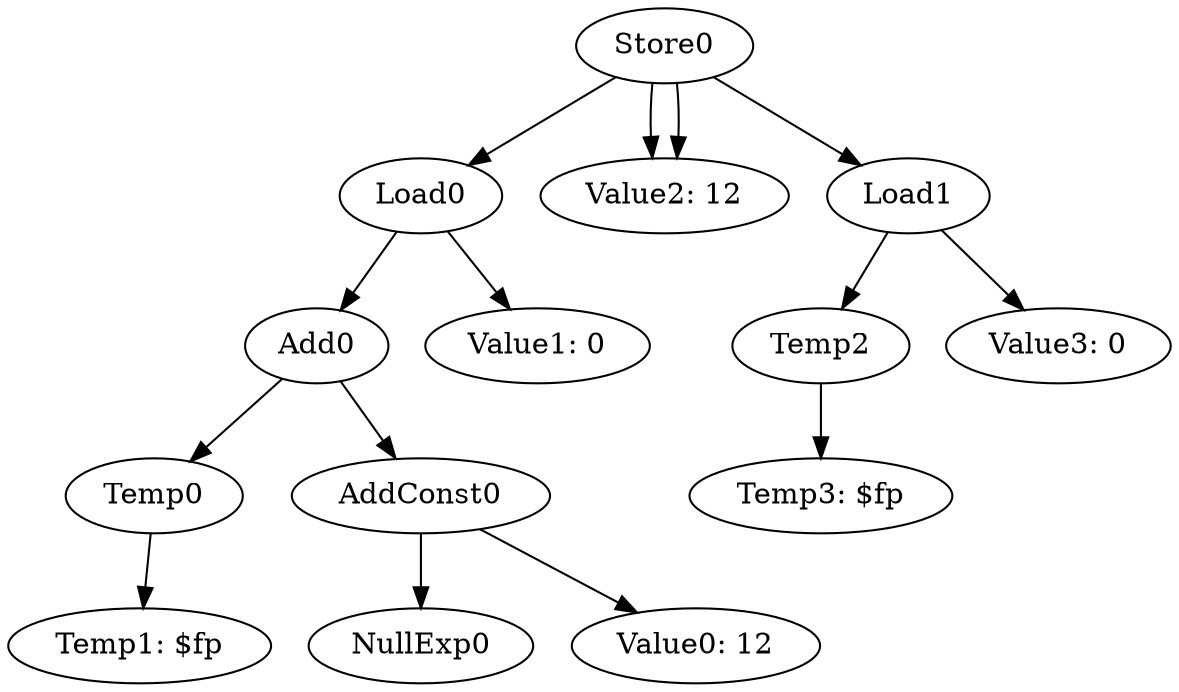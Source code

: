 digraph {
	ordering = out;
	Temp2 -> "Temp3: $fp";
	Load1 -> Temp2;
	Load1 -> "Value3: 0";
	Store0 -> Load0;
	Store0 -> "Value2: 12";
	Store0 -> Load1;
	Store0 -> "Value2: 12";
	Temp0 -> "Temp1: $fp";
	Add0 -> Temp0;
	Add0 -> AddConst0;
	AddConst0 -> NullExp0;
	AddConst0 -> "Value0: 12";
	Load0 -> Add0;
	Load0 -> "Value1: 0";
}

